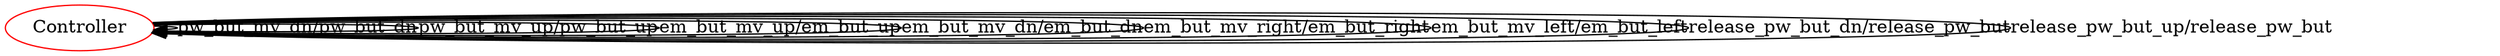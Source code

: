 digraph G {
label=""
Controller [color="red"]
Controller
Controller [label="Controller"];
Controller -> Controller[label="pw_but_mv_dn/pw_but_dn"]
Controller -> Controller[label="pw_but_mv_up/pw_but_up"]
Controller -> Controller[label="em_but_mv_up/em_but_up"]
Controller -> Controller[label="em_but_mv_dn/em_but_dn"]
Controller -> Controller[label="em_but_mv_right/em_but_right"]
Controller -> Controller[label="em_but_mv_left/em_but_left"]
Controller -> Controller[label="release_pw_but_dn/release_pw_but"]
Controller -> Controller[label="release_pw_but_up/release_pw_but"]
}